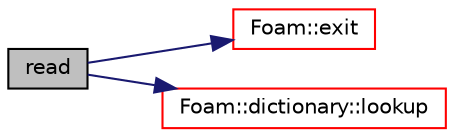digraph "read"
{
  bgcolor="transparent";
  edge [fontname="Helvetica",fontsize="10",labelfontname="Helvetica",labelfontsize="10"];
  node [fontname="Helvetica",fontsize="10",shape=record];
  rankdir="LR";
  Node335 [label="read",height=0.2,width=0.4,color="black", fillcolor="grey75", style="filled", fontcolor="black"];
  Node335 -> Node336 [color="midnightblue",fontsize="10",style="solid",fontname="Helvetica"];
  Node336 [label="Foam::exit",height=0.2,width=0.4,color="red",URL="$a21851.html#a06ca7250d8e89caf05243ec094843642"];
  Node335 -> Node385 [color="midnightblue",fontsize="10",style="solid",fontname="Helvetica"];
  Node385 [label="Foam::dictionary::lookup",height=0.2,width=0.4,color="red",URL="$a27129.html#a6a0727fa523e48977e27348663def509",tooltip="Find and return an entry data stream. "];
}
